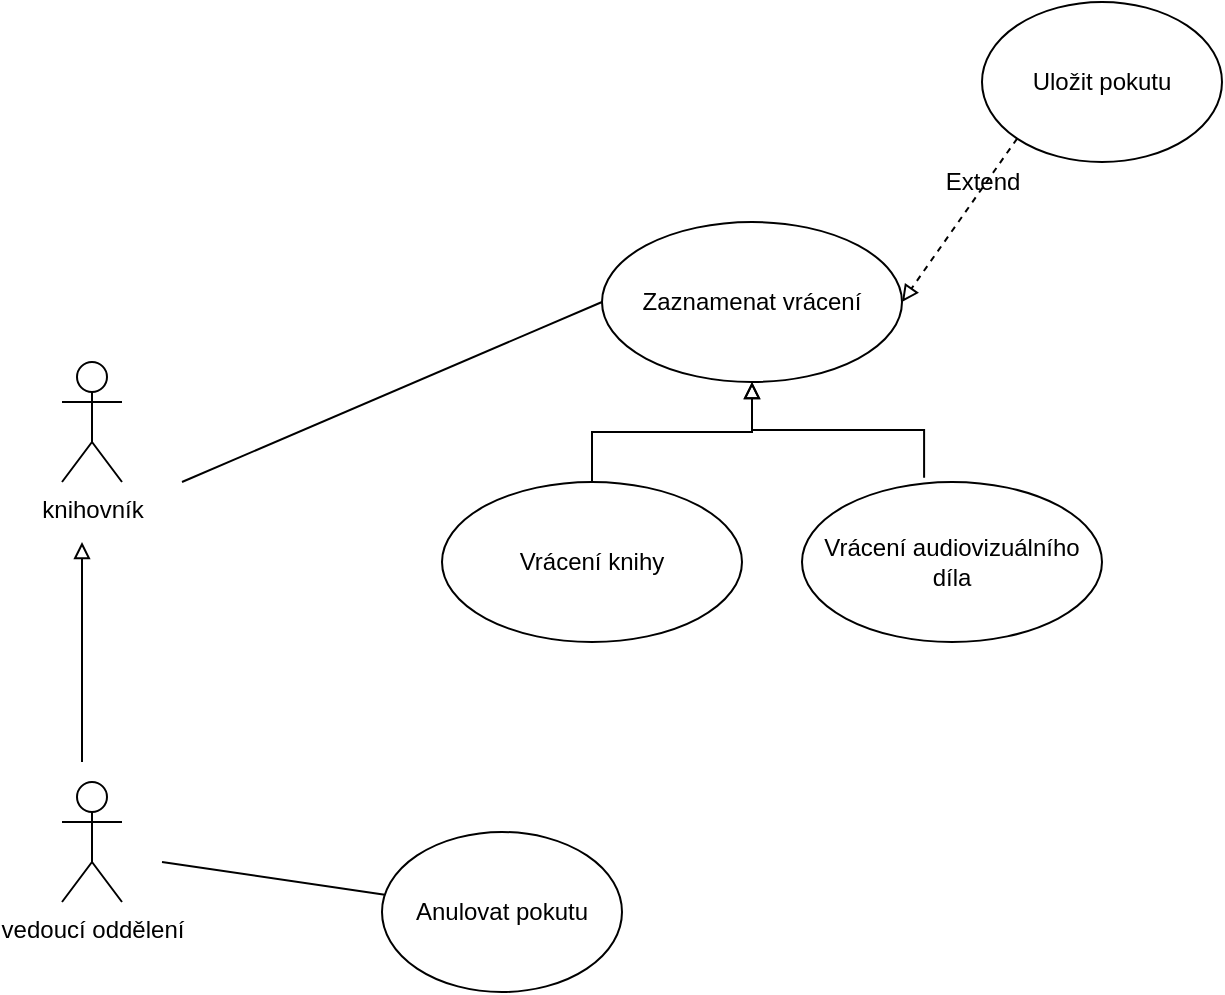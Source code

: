 <mxfile version="16.6.5" type="github">
  <diagram id="5hH9G8o05Std-P54FKie" name="Page-1">
    <mxGraphModel dx="981" dy="548" grid="1" gridSize="10" guides="1" tooltips="1" connect="1" arrows="1" fold="1" page="1" pageScale="1" pageWidth="827" pageHeight="1169" math="0" shadow="0">
      <root>
        <mxCell id="0" />
        <mxCell id="1" parent="0" />
        <mxCell id="Ihs2y4VIiGP6066TLS51-1" value="knihovník" style="shape=umlActor;verticalLabelPosition=bottom;verticalAlign=top;html=1;outlineConnect=0;" vertex="1" parent="1">
          <mxGeometry x="210" y="350" width="30" height="60" as="geometry" />
        </mxCell>
        <mxCell id="Ihs2y4VIiGP6066TLS51-2" value="Zaznamenat vrácení" style="ellipse;whiteSpace=wrap;html=1;" vertex="1" parent="1">
          <mxGeometry x="480" y="280" width="150" height="80" as="geometry" />
        </mxCell>
        <mxCell id="Ihs2y4VIiGP6066TLS51-3" value="" style="endArrow=none;html=1;rounded=0;entryX=0;entryY=0.5;entryDx=0;entryDy=0;" edge="1" parent="1" target="Ihs2y4VIiGP6066TLS51-2">
          <mxGeometry width="50" height="50" relative="1" as="geometry">
            <mxPoint x="270" y="410" as="sourcePoint" />
            <mxPoint x="380" y="360" as="targetPoint" />
          </mxGeometry>
        </mxCell>
        <mxCell id="Ihs2y4VIiGP6066TLS51-4" value="Vrácení knihy" style="ellipse;whiteSpace=wrap;html=1;" vertex="1" parent="1">
          <mxGeometry x="400" y="410" width="150" height="80" as="geometry" />
        </mxCell>
        <mxCell id="Ihs2y4VIiGP6066TLS51-5" value="Vrácení audiovizuálního díla" style="ellipse;whiteSpace=wrap;html=1;" vertex="1" parent="1">
          <mxGeometry x="580" y="410" width="150" height="80" as="geometry" />
        </mxCell>
        <mxCell id="Ihs2y4VIiGP6066TLS51-10" value="" style="edgeStyle=elbowEdgeStyle;elbow=vertical;endArrow=block;html=1;rounded=0;exitX=0.5;exitY=0;exitDx=0;exitDy=0;entryX=0.5;entryY=1;entryDx=0;entryDy=0;endFill=0;" edge="1" parent="1" source="Ihs2y4VIiGP6066TLS51-4" target="Ihs2y4VIiGP6066TLS51-2">
          <mxGeometry width="50" height="50" relative="1" as="geometry">
            <mxPoint x="530" y="410" as="sourcePoint" />
            <mxPoint x="580" y="360" as="targetPoint" />
          </mxGeometry>
        </mxCell>
        <mxCell id="Ihs2y4VIiGP6066TLS51-11" value="" style="edgeStyle=elbowEdgeStyle;elbow=vertical;endArrow=block;html=1;rounded=0;exitX=0.407;exitY=-0.027;exitDx=0;exitDy=0;exitPerimeter=0;entryX=0.5;entryY=1;entryDx=0;entryDy=0;endFill=0;" edge="1" parent="1" source="Ihs2y4VIiGP6066TLS51-5" target="Ihs2y4VIiGP6066TLS51-2">
          <mxGeometry width="50" height="50" relative="1" as="geometry">
            <mxPoint x="510" y="410" as="sourcePoint" />
            <mxPoint x="560" y="360" as="targetPoint" />
            <Array as="points">
              <mxPoint x="590" y="384" />
            </Array>
          </mxGeometry>
        </mxCell>
        <mxCell id="Ihs2y4VIiGP6066TLS51-12" value="Uložit pokutu" style="ellipse;whiteSpace=wrap;html=1;" vertex="1" parent="1">
          <mxGeometry x="670" y="170" width="120" height="80" as="geometry" />
        </mxCell>
        <mxCell id="Ihs2y4VIiGP6066TLS51-13" value="" style="endArrow=block;html=1;rounded=0;elbow=vertical;exitX=0;exitY=1;exitDx=0;exitDy=0;entryX=1;entryY=0.5;entryDx=0;entryDy=0;dashed=1;endFill=0;" edge="1" parent="1" source="Ihs2y4VIiGP6066TLS51-12" target="Ihs2y4VIiGP6066TLS51-2">
          <mxGeometry width="50" height="50" relative="1" as="geometry">
            <mxPoint x="600" y="250" as="sourcePoint" />
            <mxPoint x="650" y="200" as="targetPoint" />
          </mxGeometry>
        </mxCell>
        <mxCell id="Ihs2y4VIiGP6066TLS51-14" value="Extend" style="text;html=1;align=center;verticalAlign=middle;resizable=0;points=[];autosize=1;strokeColor=none;fillColor=none;" vertex="1" parent="1">
          <mxGeometry x="645" y="250" width="50" height="20" as="geometry" />
        </mxCell>
        <mxCell id="Ihs2y4VIiGP6066TLS51-15" value="vedoucí oddělení" style="shape=umlActor;verticalLabelPosition=bottom;verticalAlign=top;html=1;outlineConnect=0;" vertex="1" parent="1">
          <mxGeometry x="210" y="560" width="30" height="60" as="geometry" />
        </mxCell>
        <mxCell id="Ihs2y4VIiGP6066TLS51-16" value="Anulovat pokutu" style="ellipse;whiteSpace=wrap;html=1;" vertex="1" parent="1">
          <mxGeometry x="370" y="585" width="120" height="80" as="geometry" />
        </mxCell>
        <mxCell id="Ihs2y4VIiGP6066TLS51-18" value="" style="endArrow=none;html=1;rounded=0;" edge="1" parent="1" target="Ihs2y4VIiGP6066TLS51-16">
          <mxGeometry width="50" height="50" relative="1" as="geometry">
            <mxPoint x="260" y="600" as="sourcePoint" />
            <mxPoint x="470.0" y="510" as="targetPoint" />
          </mxGeometry>
        </mxCell>
        <mxCell id="Ihs2y4VIiGP6066TLS51-19" value="" style="endArrow=block;html=1;rounded=0;elbow=vertical;endFill=0;" edge="1" parent="1">
          <mxGeometry width="50" height="50" relative="1" as="geometry">
            <mxPoint x="220" y="550" as="sourcePoint" />
            <mxPoint x="220" y="440" as="targetPoint" />
          </mxGeometry>
        </mxCell>
      </root>
    </mxGraphModel>
  </diagram>
</mxfile>
